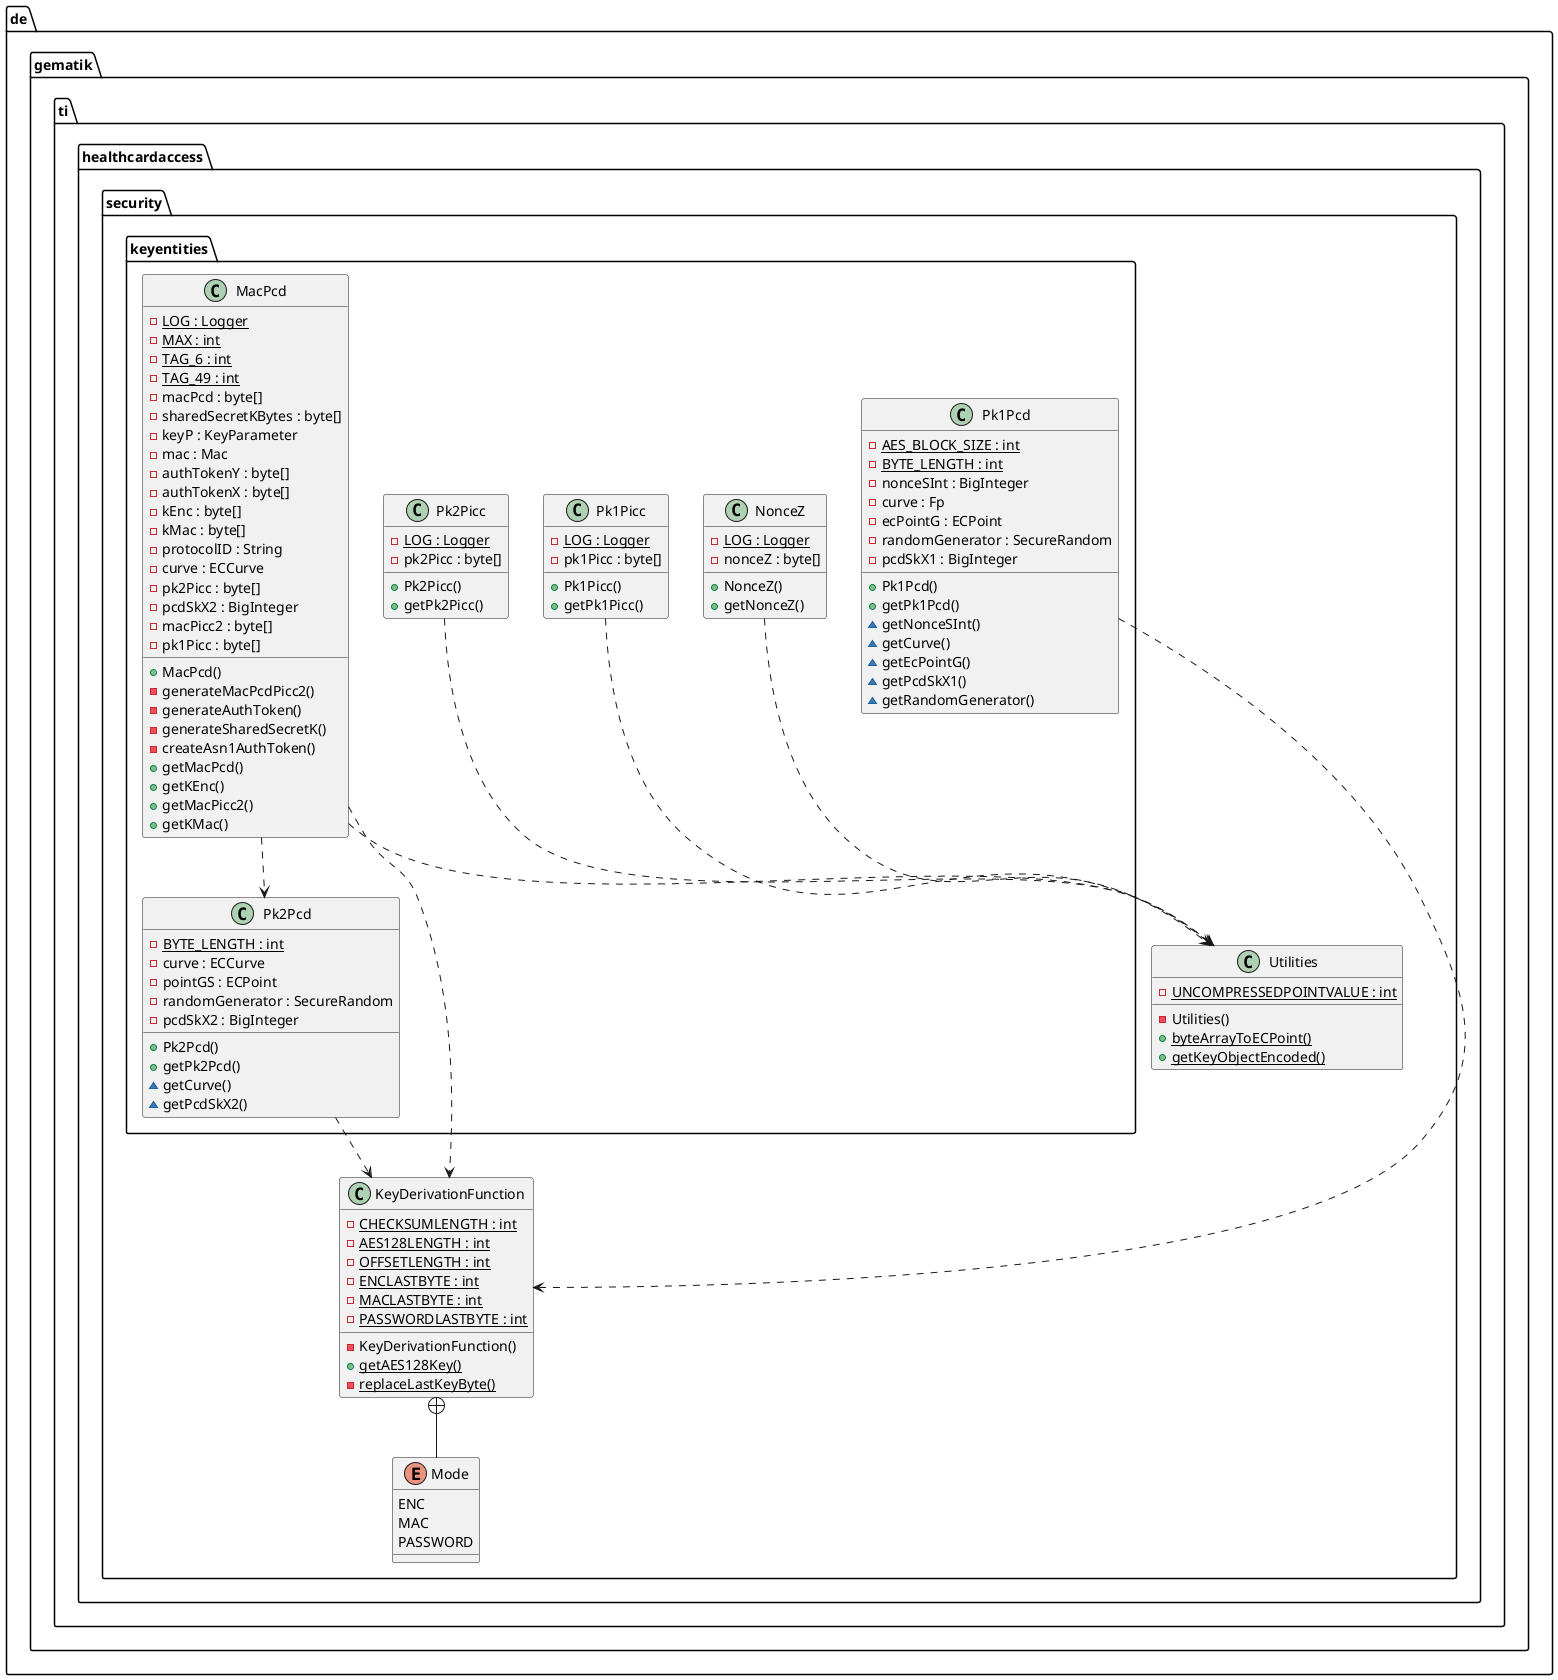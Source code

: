 @startuml

  package de.gematik.ti.healthcardaccess.security {
    package de.gematik.ti.healthcardaccess.security.keyentities {
      class MacPcd {
          {static} - LOG : Logger
          {static} - MAX : int
          {static} - TAG_6 : int
          {static} - TAG_49 : int
          - macPcd : byte[]
          - sharedSecretKBytes : byte[]
          - keyP : KeyParameter
          - mac : Mac
          - authTokenY : byte[]
          - authTokenX : byte[]
          - kEnc : byte[]
          - kMac : byte[]
          - protocolID : String
          - curve : ECCurve
          - pk2Picc : byte[]
          - pcdSkX2 : BigInteger
          - macPicc2 : byte[]
          - pk1Picc : byte[]
          + MacPcd()
          - generateMacPcdPicc2()
          - generateAuthToken()
          - generateSharedSecretK()
          - createAsn1AuthToken()
          + getMacPcd()
          + getKEnc()
          + getMacPicc2()
          + getKMac()
      }
    }
  }
  

  package de.gematik.ti.healthcardaccess.security {
    package de.gematik.ti.healthcardaccess.security.keyentities {
      class NonceZ {
          {static} - LOG : Logger
          - nonceZ : byte[]
          + NonceZ()
          + getNonceZ()
      }
    }
  }
  

  package de.gematik.ti.healthcardaccess.security {
    package de.gematik.ti.healthcardaccess.security.keyentities {
      class Pk1Pcd {
          {static} - AES_BLOCK_SIZE : int
          {static} - BYTE_LENGTH : int
          - nonceSInt : BigInteger
          - curve : Fp
          - ecPointG : ECPoint
          - randomGenerator : SecureRandom
          - pcdSkX1 : BigInteger
          + Pk1Pcd()
          + getPk1Pcd()
          ~ getNonceSInt()
          ~ getCurve()
          ~ getEcPointG()
          ~ getPcdSkX1()
          ~ getRandomGenerator()
      }
    }
  }
  

  package de.gematik.ti.healthcardaccess.security {
    package de.gematik.ti.healthcardaccess.security.keyentities {
      class Pk1Picc {
          {static} - LOG : Logger
          - pk1Picc : byte[]
          + Pk1Picc()
          + getPk1Picc()
      }
    }
  }
  

  package de.gematik.ti.healthcardaccess.security {
    package de.gematik.ti.healthcardaccess.security.keyentities {
      class Pk2Pcd {
          {static} - BYTE_LENGTH : int
          - curve : ECCurve
          - pointGS : ECPoint
          - randomGenerator : SecureRandom
          - pcdSkX2 : BigInteger
          + Pk2Pcd()
          + getPk2Pcd()
          ~ getCurve()
          ~ getPcdSkX2()
      }
    }
  }
  

  package de.gematik.ti.healthcardaccess.security {
    package de.gematik.ti.healthcardaccess.security.keyentities {
      class Pk2Picc {
          {static} - LOG : Logger
          - pk2Picc : byte[]
          + Pk2Picc()
          + getPk2Picc()
      }
    }
  }


      package de.gematik.ti.healthcardaccess.security {
        class KeyDerivationFunction {
            {static} - CHECKSUMLENGTH : int
            {static} - AES128LENGTH : int
            {static} - OFFSETLENGTH : int
            {static} - ENCLASTBYTE : int
            {static} - MACLASTBYTE : int
            {static} - PASSWORDLASTBYTE : int
            - KeyDerivationFunction()
            {static} + getAES128Key()
            {static} - replaceLastKeyByte()
        }
      }


      package de.gematik.ti.healthcardaccess.security {
        enum Mode {
          ENC
          MAC
          PASSWORD
        }
      }


      package de.gematik.ti.healthcardaccess.security {
        class Utilities {
            {static} - UNCOMPRESSEDPOINTVALUE : int
            - Utilities()
            {static} + byteArrayToECPoint()
            {static} + getKeyObjectEncoded()
        }
      }


    KeyDerivationFunction +-down- Mode
    MacPcd ..>KeyDerivationFunction
    MacPcd ..>Utilities
    MacPcd ..>Pk2Pcd
    Pk1Pcd ..>KeyDerivationFunction
    Pk2Pcd ..>KeyDerivationFunction
    Pk1Picc ..>Utilities
    Pk2Picc ..>Utilities
    NonceZ ..>Utilities

  


@enduml
